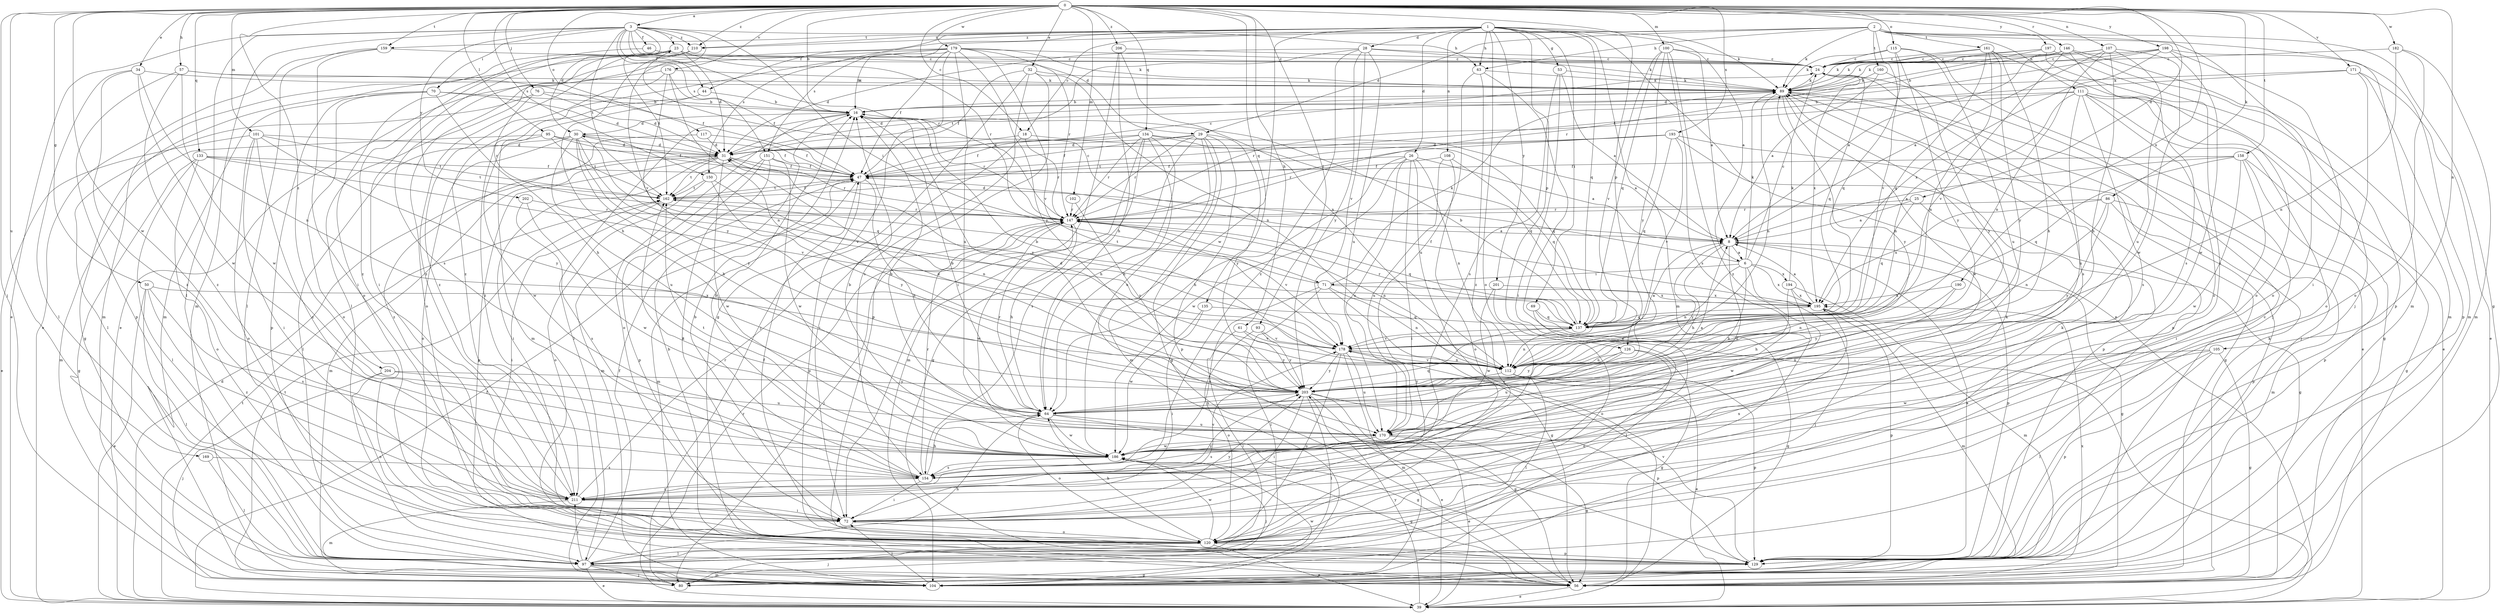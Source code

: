 strict digraph  {
0;
1;
2;
3;
6;
8;
16;
18;
23;
24;
25;
26;
28;
29;
30;
31;
32;
34;
39;
44;
46;
47;
50;
53;
56;
57;
61;
63;
64;
69;
70;
71;
72;
76;
80;
86;
89;
93;
95;
97;
100;
101;
102;
104;
105;
107;
108;
111;
112;
115;
117;
120;
126;
129;
133;
134;
135;
137;
146;
147;
150;
151;
154;
158;
159;
160;
161;
162;
169;
170;
171;
176;
178;
179;
182;
186;
190;
193;
194;
195;
197;
198;
201;
202;
203;
204;
206;
210;
211;
0 -> 3  [label=a];
0 -> 16  [label=b];
0 -> 18  [label=c];
0 -> 25  [label=d];
0 -> 32  [label=e];
0 -> 34  [label=e];
0 -> 50  [label=g];
0 -> 57  [label=h];
0 -> 61  [label=h];
0 -> 76  [label=j];
0 -> 80  [label=j];
0 -> 86  [label=k];
0 -> 93  [label=l];
0 -> 95  [label=l];
0 -> 100  [label=m];
0 -> 101  [label=m];
0 -> 102  [label=m];
0 -> 105  [label=n];
0 -> 107  [label=n];
0 -> 115  [label=o];
0 -> 117  [label=o];
0 -> 126  [label=p];
0 -> 133  [label=q];
0 -> 134  [label=q];
0 -> 135  [label=q];
0 -> 146  [label=r];
0 -> 150  [label=s];
0 -> 158  [label=t];
0 -> 159  [label=t];
0 -> 169  [label=u];
0 -> 171  [label=v];
0 -> 176  [label=v];
0 -> 179  [label=w];
0 -> 182  [label=w];
0 -> 186  [label=w];
0 -> 190  [label=x];
0 -> 193  [label=x];
0 -> 197  [label=y];
0 -> 198  [label=y];
0 -> 204  [label=z];
0 -> 206  [label=z];
0 -> 210  [label=z];
1 -> 6  [label=a];
1 -> 26  [label=d];
1 -> 28  [label=d];
1 -> 39  [label=e];
1 -> 44  [label=f];
1 -> 53  [label=g];
1 -> 63  [label=h];
1 -> 69  [label=i];
1 -> 89  [label=k];
1 -> 104  [label=m];
1 -> 108  [label=n];
1 -> 120  [label=o];
1 -> 126  [label=p];
1 -> 137  [label=q];
1 -> 150  [label=s];
1 -> 151  [label=s];
1 -> 159  [label=t];
1 -> 186  [label=w];
1 -> 201  [label=y];
1 -> 210  [label=z];
2 -> 18  [label=c];
2 -> 29  [label=d];
2 -> 56  [label=g];
2 -> 63  [label=h];
2 -> 80  [label=j];
2 -> 89  [label=k];
2 -> 104  [label=m];
2 -> 111  [label=n];
2 -> 160  [label=t];
2 -> 161  [label=t];
2 -> 178  [label=v];
2 -> 210  [label=z];
3 -> 23  [label=c];
3 -> 29  [label=d];
3 -> 30  [label=d];
3 -> 39  [label=e];
3 -> 44  [label=f];
3 -> 46  [label=f];
3 -> 63  [label=h];
3 -> 70  [label=i];
3 -> 71  [label=i];
3 -> 97  [label=l];
3 -> 104  [label=m];
3 -> 147  [label=r];
3 -> 151  [label=s];
3 -> 162  [label=t];
3 -> 178  [label=v];
3 -> 202  [label=y];
3 -> 210  [label=z];
6 -> 23  [label=c];
6 -> 24  [label=c];
6 -> 64  [label=h];
6 -> 71  [label=i];
6 -> 80  [label=j];
6 -> 89  [label=k];
6 -> 112  [label=n];
6 -> 194  [label=x];
6 -> 195  [label=x];
8 -> 6  [label=a];
8 -> 30  [label=d];
8 -> 56  [label=g];
8 -> 64  [label=h];
8 -> 129  [label=p];
8 -> 170  [label=u];
8 -> 203  [label=y];
16 -> 30  [label=d];
16 -> 97  [label=l];
16 -> 120  [label=o];
16 -> 147  [label=r];
16 -> 203  [label=y];
18 -> 31  [label=d];
18 -> 72  [label=i];
18 -> 137  [label=q];
18 -> 147  [label=r];
23 -> 24  [label=c];
23 -> 31  [label=d];
23 -> 72  [label=i];
23 -> 104  [label=m];
23 -> 120  [label=o];
23 -> 147  [label=r];
23 -> 154  [label=s];
23 -> 162  [label=t];
24 -> 89  [label=k];
24 -> 137  [label=q];
24 -> 154  [label=s];
24 -> 195  [label=x];
25 -> 8  [label=a];
25 -> 56  [label=g];
25 -> 137  [label=q];
25 -> 147  [label=r];
26 -> 8  [label=a];
26 -> 39  [label=e];
26 -> 47  [label=f];
26 -> 64  [label=h];
26 -> 72  [label=i];
26 -> 112  [label=n];
26 -> 170  [label=u];
26 -> 186  [label=w];
28 -> 24  [label=c];
28 -> 31  [label=d];
28 -> 89  [label=k];
28 -> 162  [label=t];
28 -> 170  [label=u];
28 -> 178  [label=v];
28 -> 203  [label=y];
28 -> 211  [label=z];
29 -> 31  [label=d];
29 -> 47  [label=f];
29 -> 56  [label=g];
29 -> 64  [label=h];
29 -> 104  [label=m];
29 -> 129  [label=p];
29 -> 147  [label=r];
29 -> 154  [label=s];
29 -> 203  [label=y];
30 -> 31  [label=d];
30 -> 47  [label=f];
30 -> 64  [label=h];
30 -> 97  [label=l];
30 -> 120  [label=o];
30 -> 137  [label=q];
30 -> 170  [label=u];
30 -> 178  [label=v];
30 -> 203  [label=y];
31 -> 47  [label=f];
31 -> 72  [label=i];
31 -> 104  [label=m];
31 -> 129  [label=p];
31 -> 147  [label=r];
31 -> 162  [label=t];
31 -> 186  [label=w];
32 -> 47  [label=f];
32 -> 80  [label=j];
32 -> 89  [label=k];
32 -> 112  [label=n];
32 -> 129  [label=p];
32 -> 154  [label=s];
34 -> 89  [label=k];
34 -> 97  [label=l];
34 -> 112  [label=n];
34 -> 186  [label=w];
34 -> 211  [label=z];
39 -> 31  [label=d];
39 -> 47  [label=f];
39 -> 147  [label=r];
39 -> 162  [label=t];
39 -> 203  [label=y];
44 -> 16  [label=b];
44 -> 104  [label=m];
44 -> 211  [label=z];
46 -> 24  [label=c];
46 -> 211  [label=z];
47 -> 24  [label=c];
47 -> 64  [label=h];
47 -> 104  [label=m];
47 -> 129  [label=p];
47 -> 162  [label=t];
50 -> 39  [label=e];
50 -> 97  [label=l];
50 -> 154  [label=s];
50 -> 195  [label=x];
50 -> 211  [label=z];
53 -> 8  [label=a];
53 -> 72  [label=i];
53 -> 89  [label=k];
53 -> 154  [label=s];
56 -> 16  [label=b];
56 -> 39  [label=e];
56 -> 89  [label=k];
56 -> 195  [label=x];
57 -> 47  [label=f];
57 -> 89  [label=k];
57 -> 129  [label=p];
57 -> 186  [label=w];
57 -> 211  [label=z];
61 -> 97  [label=l];
61 -> 178  [label=v];
61 -> 203  [label=y];
63 -> 39  [label=e];
63 -> 89  [label=k];
63 -> 170  [label=u];
63 -> 211  [label=z];
64 -> 8  [label=a];
64 -> 16  [label=b];
64 -> 56  [label=g];
64 -> 120  [label=o];
64 -> 137  [label=q];
64 -> 147  [label=r];
64 -> 170  [label=u];
64 -> 186  [label=w];
69 -> 56  [label=g];
69 -> 97  [label=l];
69 -> 137  [label=q];
70 -> 16  [label=b];
70 -> 31  [label=d];
70 -> 56  [label=g];
70 -> 64  [label=h];
70 -> 120  [label=o];
70 -> 129  [label=p];
71 -> 56  [label=g];
71 -> 89  [label=k];
71 -> 97  [label=l];
71 -> 112  [label=n];
71 -> 154  [label=s];
71 -> 162  [label=t];
71 -> 195  [label=x];
72 -> 16  [label=b];
72 -> 120  [label=o];
72 -> 195  [label=x];
72 -> 203  [label=y];
76 -> 16  [label=b];
76 -> 31  [label=d];
76 -> 97  [label=l];
76 -> 147  [label=r];
80 -> 162  [label=t];
86 -> 104  [label=m];
86 -> 112  [label=n];
86 -> 129  [label=p];
86 -> 147  [label=r];
86 -> 195  [label=x];
86 -> 203  [label=y];
89 -> 16  [label=b];
89 -> 31  [label=d];
89 -> 39  [label=e];
89 -> 112  [label=n];
89 -> 129  [label=p];
89 -> 186  [label=w];
89 -> 203  [label=y];
93 -> 120  [label=o];
93 -> 178  [label=v];
93 -> 203  [label=y];
95 -> 31  [label=d];
95 -> 47  [label=f];
95 -> 104  [label=m];
95 -> 162  [label=t];
95 -> 186  [label=w];
97 -> 39  [label=e];
97 -> 47  [label=f];
97 -> 56  [label=g];
97 -> 64  [label=h];
97 -> 80  [label=j];
97 -> 89  [label=k];
97 -> 104  [label=m];
97 -> 211  [label=z];
100 -> 8  [label=a];
100 -> 24  [label=c];
100 -> 137  [label=q];
100 -> 154  [label=s];
100 -> 178  [label=v];
100 -> 203  [label=y];
100 -> 211  [label=z];
101 -> 31  [label=d];
101 -> 39  [label=e];
101 -> 72  [label=i];
101 -> 120  [label=o];
101 -> 162  [label=t];
101 -> 203  [label=y];
101 -> 211  [label=z];
102 -> 147  [label=r];
102 -> 203  [label=y];
104 -> 72  [label=i];
104 -> 186  [label=w];
105 -> 56  [label=g];
105 -> 97  [label=l];
105 -> 112  [label=n];
105 -> 129  [label=p];
105 -> 186  [label=w];
107 -> 8  [label=a];
107 -> 24  [label=c];
107 -> 64  [label=h];
107 -> 89  [label=k];
107 -> 112  [label=n];
107 -> 170  [label=u];
107 -> 186  [label=w];
108 -> 47  [label=f];
108 -> 120  [label=o];
108 -> 137  [label=q];
108 -> 170  [label=u];
111 -> 16  [label=b];
111 -> 39  [label=e];
111 -> 56  [label=g];
111 -> 80  [label=j];
111 -> 112  [label=n];
111 -> 147  [label=r];
111 -> 154  [label=s];
111 -> 170  [label=u];
111 -> 211  [label=z];
112 -> 16  [label=b];
112 -> 31  [label=d];
112 -> 39  [label=e];
112 -> 97  [label=l];
112 -> 129  [label=p];
112 -> 178  [label=v];
112 -> 203  [label=y];
115 -> 24  [label=c];
115 -> 80  [label=j];
115 -> 89  [label=k];
115 -> 137  [label=q];
115 -> 170  [label=u];
115 -> 203  [label=y];
117 -> 31  [label=d];
117 -> 47  [label=f];
117 -> 211  [label=z];
120 -> 39  [label=e];
120 -> 47  [label=f];
120 -> 64  [label=h];
120 -> 80  [label=j];
120 -> 89  [label=k];
120 -> 97  [label=l];
120 -> 129  [label=p];
120 -> 186  [label=w];
126 -> 56  [label=g];
126 -> 112  [label=n];
126 -> 120  [label=o];
126 -> 170  [label=u];
126 -> 203  [label=y];
129 -> 8  [label=a];
129 -> 24  [label=c];
129 -> 178  [label=v];
133 -> 47  [label=f];
133 -> 56  [label=g];
133 -> 97  [label=l];
133 -> 120  [label=o];
133 -> 162  [label=t];
133 -> 178  [label=v];
134 -> 8  [label=a];
134 -> 31  [label=d];
134 -> 47  [label=f];
134 -> 56  [label=g];
134 -> 64  [label=h];
134 -> 104  [label=m];
134 -> 137  [label=q];
134 -> 147  [label=r];
134 -> 170  [label=u];
135 -> 72  [label=i];
135 -> 137  [label=q];
135 -> 186  [label=w];
137 -> 16  [label=b];
137 -> 112  [label=n];
137 -> 147  [label=r];
137 -> 178  [label=v];
146 -> 8  [label=a];
146 -> 16  [label=b];
146 -> 24  [label=c];
146 -> 104  [label=m];
146 -> 120  [label=o];
146 -> 154  [label=s];
146 -> 178  [label=v];
147 -> 8  [label=a];
147 -> 64  [label=h];
147 -> 80  [label=j];
147 -> 112  [label=n];
147 -> 137  [label=q];
147 -> 178  [label=v];
147 -> 186  [label=w];
150 -> 112  [label=n];
150 -> 120  [label=o];
150 -> 162  [label=t];
150 -> 203  [label=y];
151 -> 47  [label=f];
151 -> 72  [label=i];
151 -> 104  [label=m];
151 -> 129  [label=p];
151 -> 186  [label=w];
154 -> 16  [label=b];
154 -> 64  [label=h];
154 -> 72  [label=i];
154 -> 147  [label=r];
154 -> 162  [label=t];
154 -> 211  [label=z];
158 -> 8  [label=a];
158 -> 47  [label=f];
158 -> 56  [label=g];
158 -> 72  [label=i];
158 -> 129  [label=p];
158 -> 137  [label=q];
158 -> 186  [label=w];
159 -> 24  [label=c];
159 -> 39  [label=e];
159 -> 72  [label=i];
159 -> 97  [label=l];
160 -> 8  [label=a];
160 -> 89  [label=k];
160 -> 203  [label=y];
161 -> 24  [label=c];
161 -> 64  [label=h];
161 -> 89  [label=k];
161 -> 112  [label=n];
161 -> 120  [label=o];
161 -> 137  [label=q];
161 -> 203  [label=y];
162 -> 47  [label=f];
162 -> 72  [label=i];
162 -> 147  [label=r];
169 -> 97  [label=l];
169 -> 154  [label=s];
170 -> 16  [label=b];
170 -> 39  [label=e];
170 -> 56  [label=g];
170 -> 154  [label=s];
170 -> 186  [label=w];
171 -> 39  [label=e];
171 -> 47  [label=f];
171 -> 89  [label=k];
171 -> 120  [label=o];
171 -> 129  [label=p];
176 -> 47  [label=f];
176 -> 89  [label=k];
176 -> 112  [label=n];
176 -> 120  [label=o];
176 -> 203  [label=y];
176 -> 211  [label=z];
178 -> 8  [label=a];
178 -> 104  [label=m];
178 -> 112  [label=n];
178 -> 120  [label=o];
178 -> 170  [label=u];
178 -> 203  [label=y];
179 -> 16  [label=b];
179 -> 24  [label=c];
179 -> 39  [label=e];
179 -> 47  [label=f];
179 -> 56  [label=g];
179 -> 89  [label=k];
179 -> 97  [label=l];
179 -> 147  [label=r];
179 -> 170  [label=u];
179 -> 178  [label=v];
179 -> 203  [label=y];
179 -> 211  [label=z];
182 -> 24  [label=c];
182 -> 104  [label=m];
182 -> 112  [label=n];
182 -> 120  [label=o];
186 -> 16  [label=b];
186 -> 56  [label=g];
186 -> 80  [label=j];
186 -> 154  [label=s];
186 -> 162  [label=t];
190 -> 112  [label=n];
190 -> 195  [label=x];
190 -> 203  [label=y];
193 -> 31  [label=d];
193 -> 56  [label=g];
193 -> 129  [label=p];
193 -> 137  [label=q];
193 -> 147  [label=r];
193 -> 162  [label=t];
193 -> 178  [label=v];
194 -> 64  [label=h];
194 -> 89  [label=k];
194 -> 104  [label=m];
194 -> 186  [label=w];
194 -> 195  [label=x];
195 -> 8  [label=a];
195 -> 47  [label=f];
195 -> 104  [label=m];
195 -> 129  [label=p];
195 -> 137  [label=q];
197 -> 24  [label=c];
197 -> 89  [label=k];
197 -> 129  [label=p];
197 -> 147  [label=r];
197 -> 154  [label=s];
198 -> 24  [label=c];
198 -> 31  [label=d];
198 -> 72  [label=i];
198 -> 89  [label=k];
198 -> 104  [label=m];
198 -> 186  [label=w];
198 -> 195  [label=x];
201 -> 120  [label=o];
201 -> 186  [label=w];
201 -> 195  [label=x];
202 -> 147  [label=r];
202 -> 154  [label=s];
202 -> 186  [label=w];
203 -> 31  [label=d];
203 -> 39  [label=e];
203 -> 56  [label=g];
203 -> 64  [label=h];
203 -> 72  [label=i];
203 -> 97  [label=l];
203 -> 129  [label=p];
204 -> 80  [label=j];
204 -> 120  [label=o];
204 -> 170  [label=u];
204 -> 203  [label=y];
206 -> 24  [label=c];
206 -> 64  [label=h];
206 -> 72  [label=i];
206 -> 112  [label=n];
210 -> 64  [label=h];
210 -> 104  [label=m];
210 -> 211  [label=z];
211 -> 72  [label=i];
211 -> 104  [label=m];
211 -> 147  [label=r];
211 -> 178  [label=v];
211 -> 203  [label=y];
}
